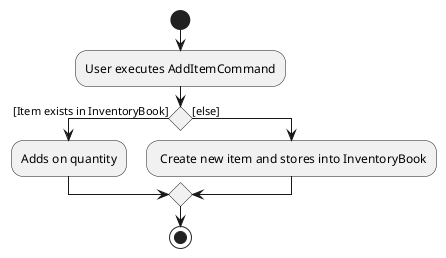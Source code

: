 @startuml
start
:User executes AddItemCommand;

'Since the beta syntax does not support placing the condition outside the
'diamond we place it as the true branch instead.

if () then ([Item exists in InventoryBook])
    :Adds on quantity;
else ([else])
    : Create new item and stores into InventoryBook;
endif
stop
@enduml
